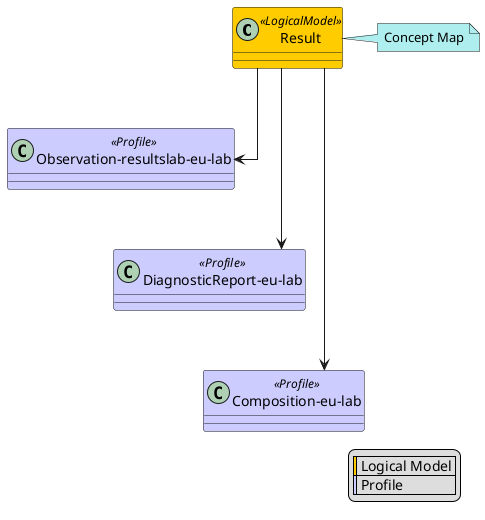@startuml
skinparam class {
    BackgroundColor<<LogicalModel>> #FFCC00
    BackgroundColor<<Profile>> #CCCCFF
}
skinparam linetype ortho
legend right
  | <#FFCC00> | Logical Model |
  | <#CCCCFF> | Profile |
endlegend
class "Result" <<LogicalModel>> [[StructureDefinition-Result.html]]
note right #PaleTurquoise [[ConceptMap-result2FHIR-eu-lab.html]]
Concept Map
endnote
class "Observation-resultslab-eu-lab" <<Profile>> [[StructureDefinition-Observation-resultslab-eu-lab.html]]
"Result" --> "Observation-resultslab-eu-lab"
class "DiagnosticReport-eu-lab" <<Profile>> [[StructureDefinition-DiagnosticReport-eu-lab.html]]
"Result" --> "DiagnosticReport-eu-lab"
"Observation-resultslab-eu-lab" -[hidden]-> "DiagnosticReport-eu-lab"
class "Composition-eu-lab" <<Profile>> [[StructureDefinition-Composition-eu-lab.html]]
"Result" --> "Composition-eu-lab"
"DiagnosticReport-eu-lab" -[hidden]-> "Composition-eu-lab"
@enduml
